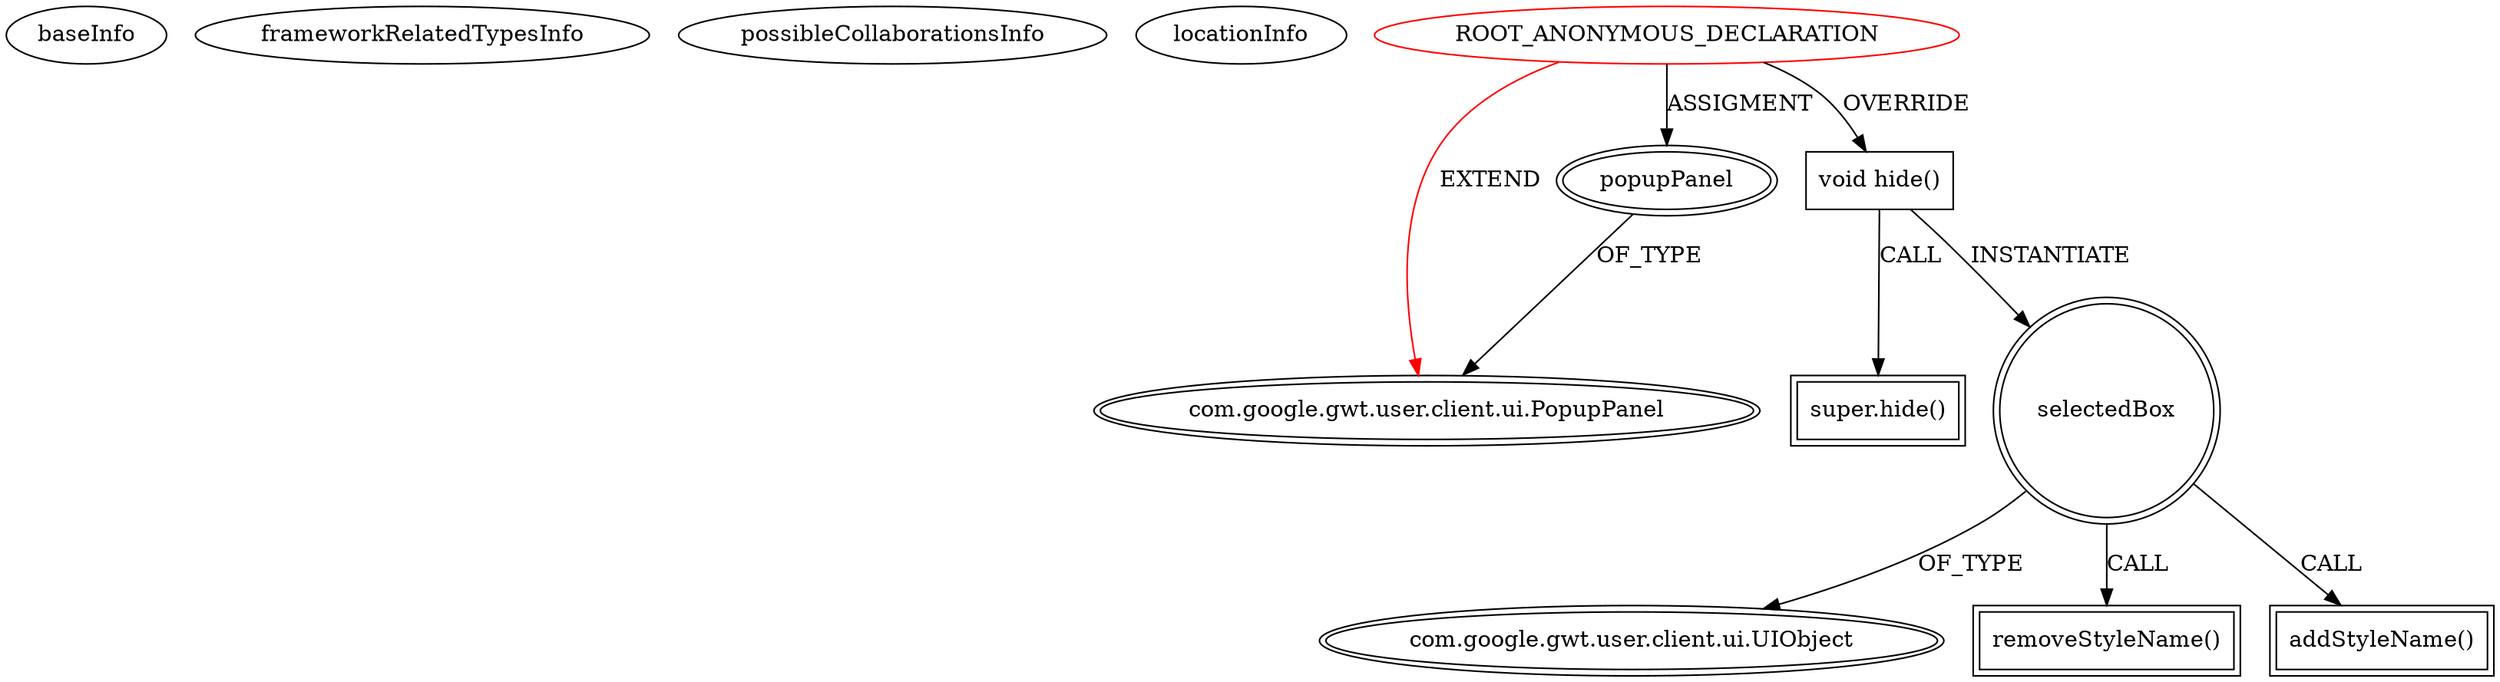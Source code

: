 digraph {
baseInfo[graphId=1312,category="extension_graph",isAnonymous=true,possibleRelation=false]
frameworkRelatedTypesInfo[0="com.google.gwt.user.client.ui.PopupPanel"]
possibleCollaborationsInfo[]
locationInfo[projectName="felype87-gwt",filePath="/felype87-gwt/gwt-master/Minefield/src/com/felype/minefield/client/Minefield.java",contextSignature="Minefield",graphId="1312"]
0[label="ROOT_ANONYMOUS_DECLARATION",vertexType="ROOT_ANONYMOUS_DECLARATION",isFrameworkType=false,color=red]
1[label="com.google.gwt.user.client.ui.PopupPanel",vertexType="FRAMEWORK_CLASS_TYPE",isFrameworkType=true,peripheries=2]
2[label="popupPanel",vertexType="OUTSIDE_VARIABLE_EXPRESION",isFrameworkType=true,peripheries=2]
4[label="void hide()",vertexType="OVERRIDING_METHOD_DECLARATION",isFrameworkType=false,shape=box]
5[label="super.hide()",vertexType="SUPER_CALL",isFrameworkType=true,peripheries=2,shape=box]
6[label="selectedBox",vertexType="VARIABLE_EXPRESION",isFrameworkType=true,peripheries=2,shape=circle]
8[label="com.google.gwt.user.client.ui.UIObject",vertexType="FRAMEWORK_CLASS_TYPE",isFrameworkType=true,peripheries=2]
7[label="removeStyleName()",vertexType="INSIDE_CALL",isFrameworkType=true,peripheries=2,shape=box]
10[label="addStyleName()",vertexType="INSIDE_CALL",isFrameworkType=true,peripheries=2,shape=box]
0->1[label="EXTEND",color=red]
0->2[label="ASSIGMENT"]
2->1[label="OF_TYPE"]
0->4[label="OVERRIDE"]
4->5[label="CALL"]
4->6[label="INSTANTIATE"]
6->8[label="OF_TYPE"]
6->7[label="CALL"]
6->10[label="CALL"]
}
